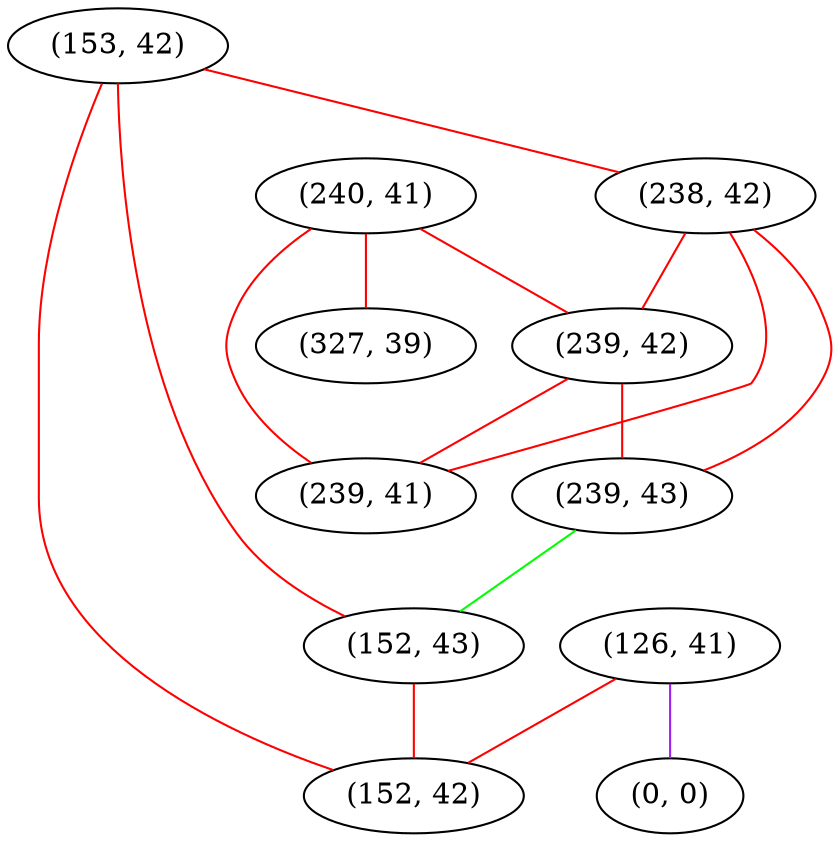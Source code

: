 graph "" {
"(153, 42)";
"(238, 42)";
"(240, 41)";
"(126, 41)";
"(327, 39)";
"(239, 42)";
"(239, 43)";
"(0, 0)";
"(239, 41)";
"(152, 43)";
"(152, 42)";
"(153, 42)" -- "(152, 43)"  [color=red, key=0, weight=1];
"(153, 42)" -- "(238, 42)"  [color=red, key=0, weight=1];
"(153, 42)" -- "(152, 42)"  [color=red, key=0, weight=1];
"(238, 42)" -- "(239, 43)"  [color=red, key=0, weight=1];
"(238, 42)" -- "(239, 42)"  [color=red, key=0, weight=1];
"(238, 42)" -- "(239, 41)"  [color=red, key=0, weight=1];
"(240, 41)" -- "(327, 39)"  [color=red, key=0, weight=1];
"(240, 41)" -- "(239, 42)"  [color=red, key=0, weight=1];
"(240, 41)" -- "(239, 41)"  [color=red, key=0, weight=1];
"(126, 41)" -- "(0, 0)"  [color=purple, key=0, weight=4];
"(126, 41)" -- "(152, 42)"  [color=red, key=0, weight=1];
"(239, 42)" -- "(239, 43)"  [color=red, key=0, weight=1];
"(239, 42)" -- "(239, 41)"  [color=red, key=0, weight=1];
"(239, 43)" -- "(152, 43)"  [color=green, key=0, weight=2];
"(152, 43)" -- "(152, 42)"  [color=red, key=0, weight=1];
}
